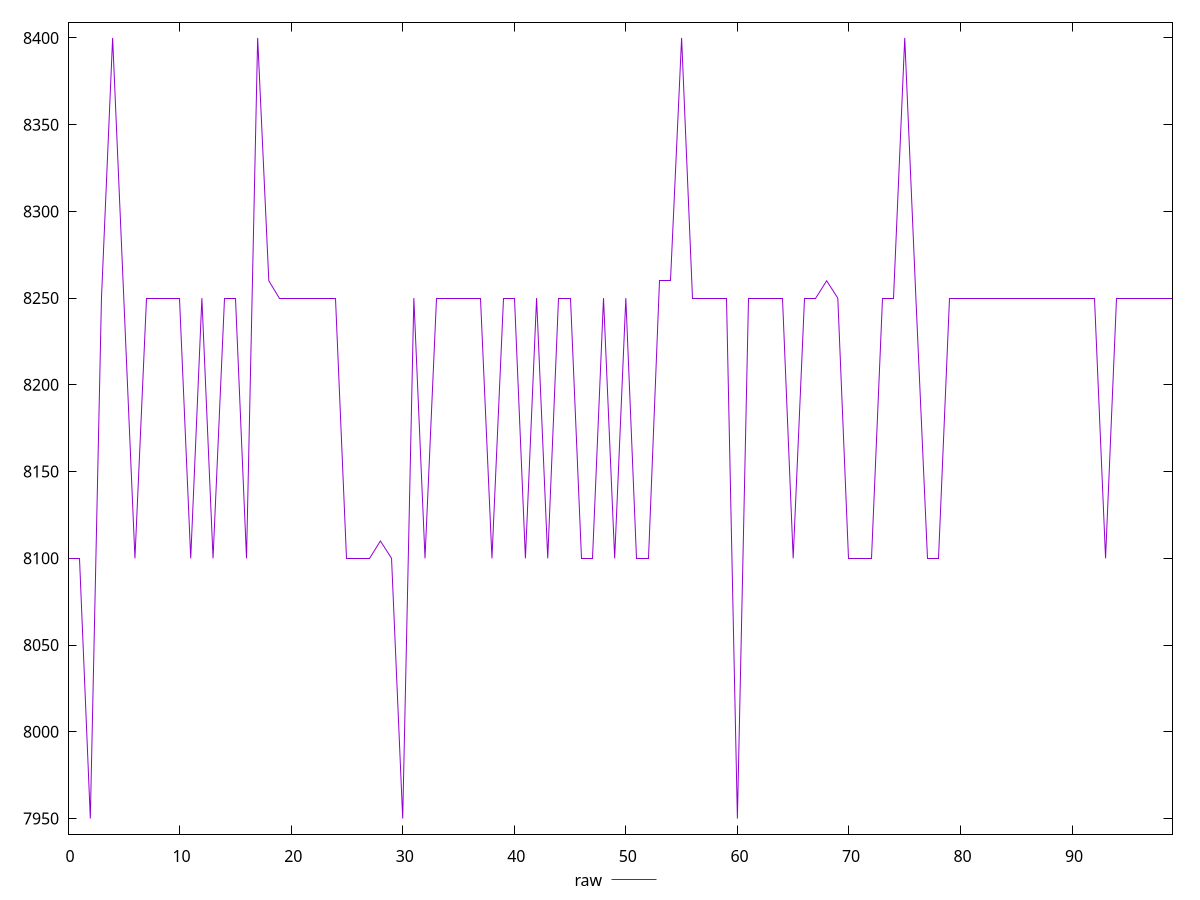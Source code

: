 reset

$raw <<EOF
0 8100
1 8100
2 7950
3 8250
4 8400
5 8250
6 8100
7 8250
8 8250
9 8250
10 8250
11 8100
12 8250
13 8100
14 8250
15 8250
16 8100
17 8400
18 8260
19 8250
20 8250
21 8250
22 8250
23 8250
24 8250
25 8100
26 8100
27 8100
28 8110
29 8100
30 7950
31 8250
32 8100
33 8250
34 8250
35 8250
36 8250
37 8250
38 8100
39 8250
40 8250
41 8100
42 8250
43 8100
44 8250
45 8250
46 8100
47 8100
48 8250
49 8100
50 8250
51 8100
52 8100
53 8260
54 8260
55 8400
56 8250
57 8250
58 8250
59 8250
60 7950
61 8250
62 8250
63 8250
64 8250
65 8100
66 8250
67 8250
68 8260
69 8250
70 8100
71 8100
72 8100
73 8250
74 8250
75 8400
76 8250
77 8100
78 8100
79 8250
80 8250
81 8250
82 8250
83 8250
84 8250
85 8250
86 8250
87 8250
88 8250
89 8250
90 8250
91 8250
92 8250
93 8100
94 8250
95 8250
96 8250
97 8250
98 8250
99 8250
EOF

set key outside below
set xrange [0:99]
set yrange [7941:8409]
set trange [7941:8409]
set terminal svg size 640, 500 enhanced background rgb 'white'
set output "reports/report_00031_2021-02-24T23-18-18.084Z/uses-text-compression/samples/astro/raw/values.svg"

plot $raw title "raw" with line

reset
